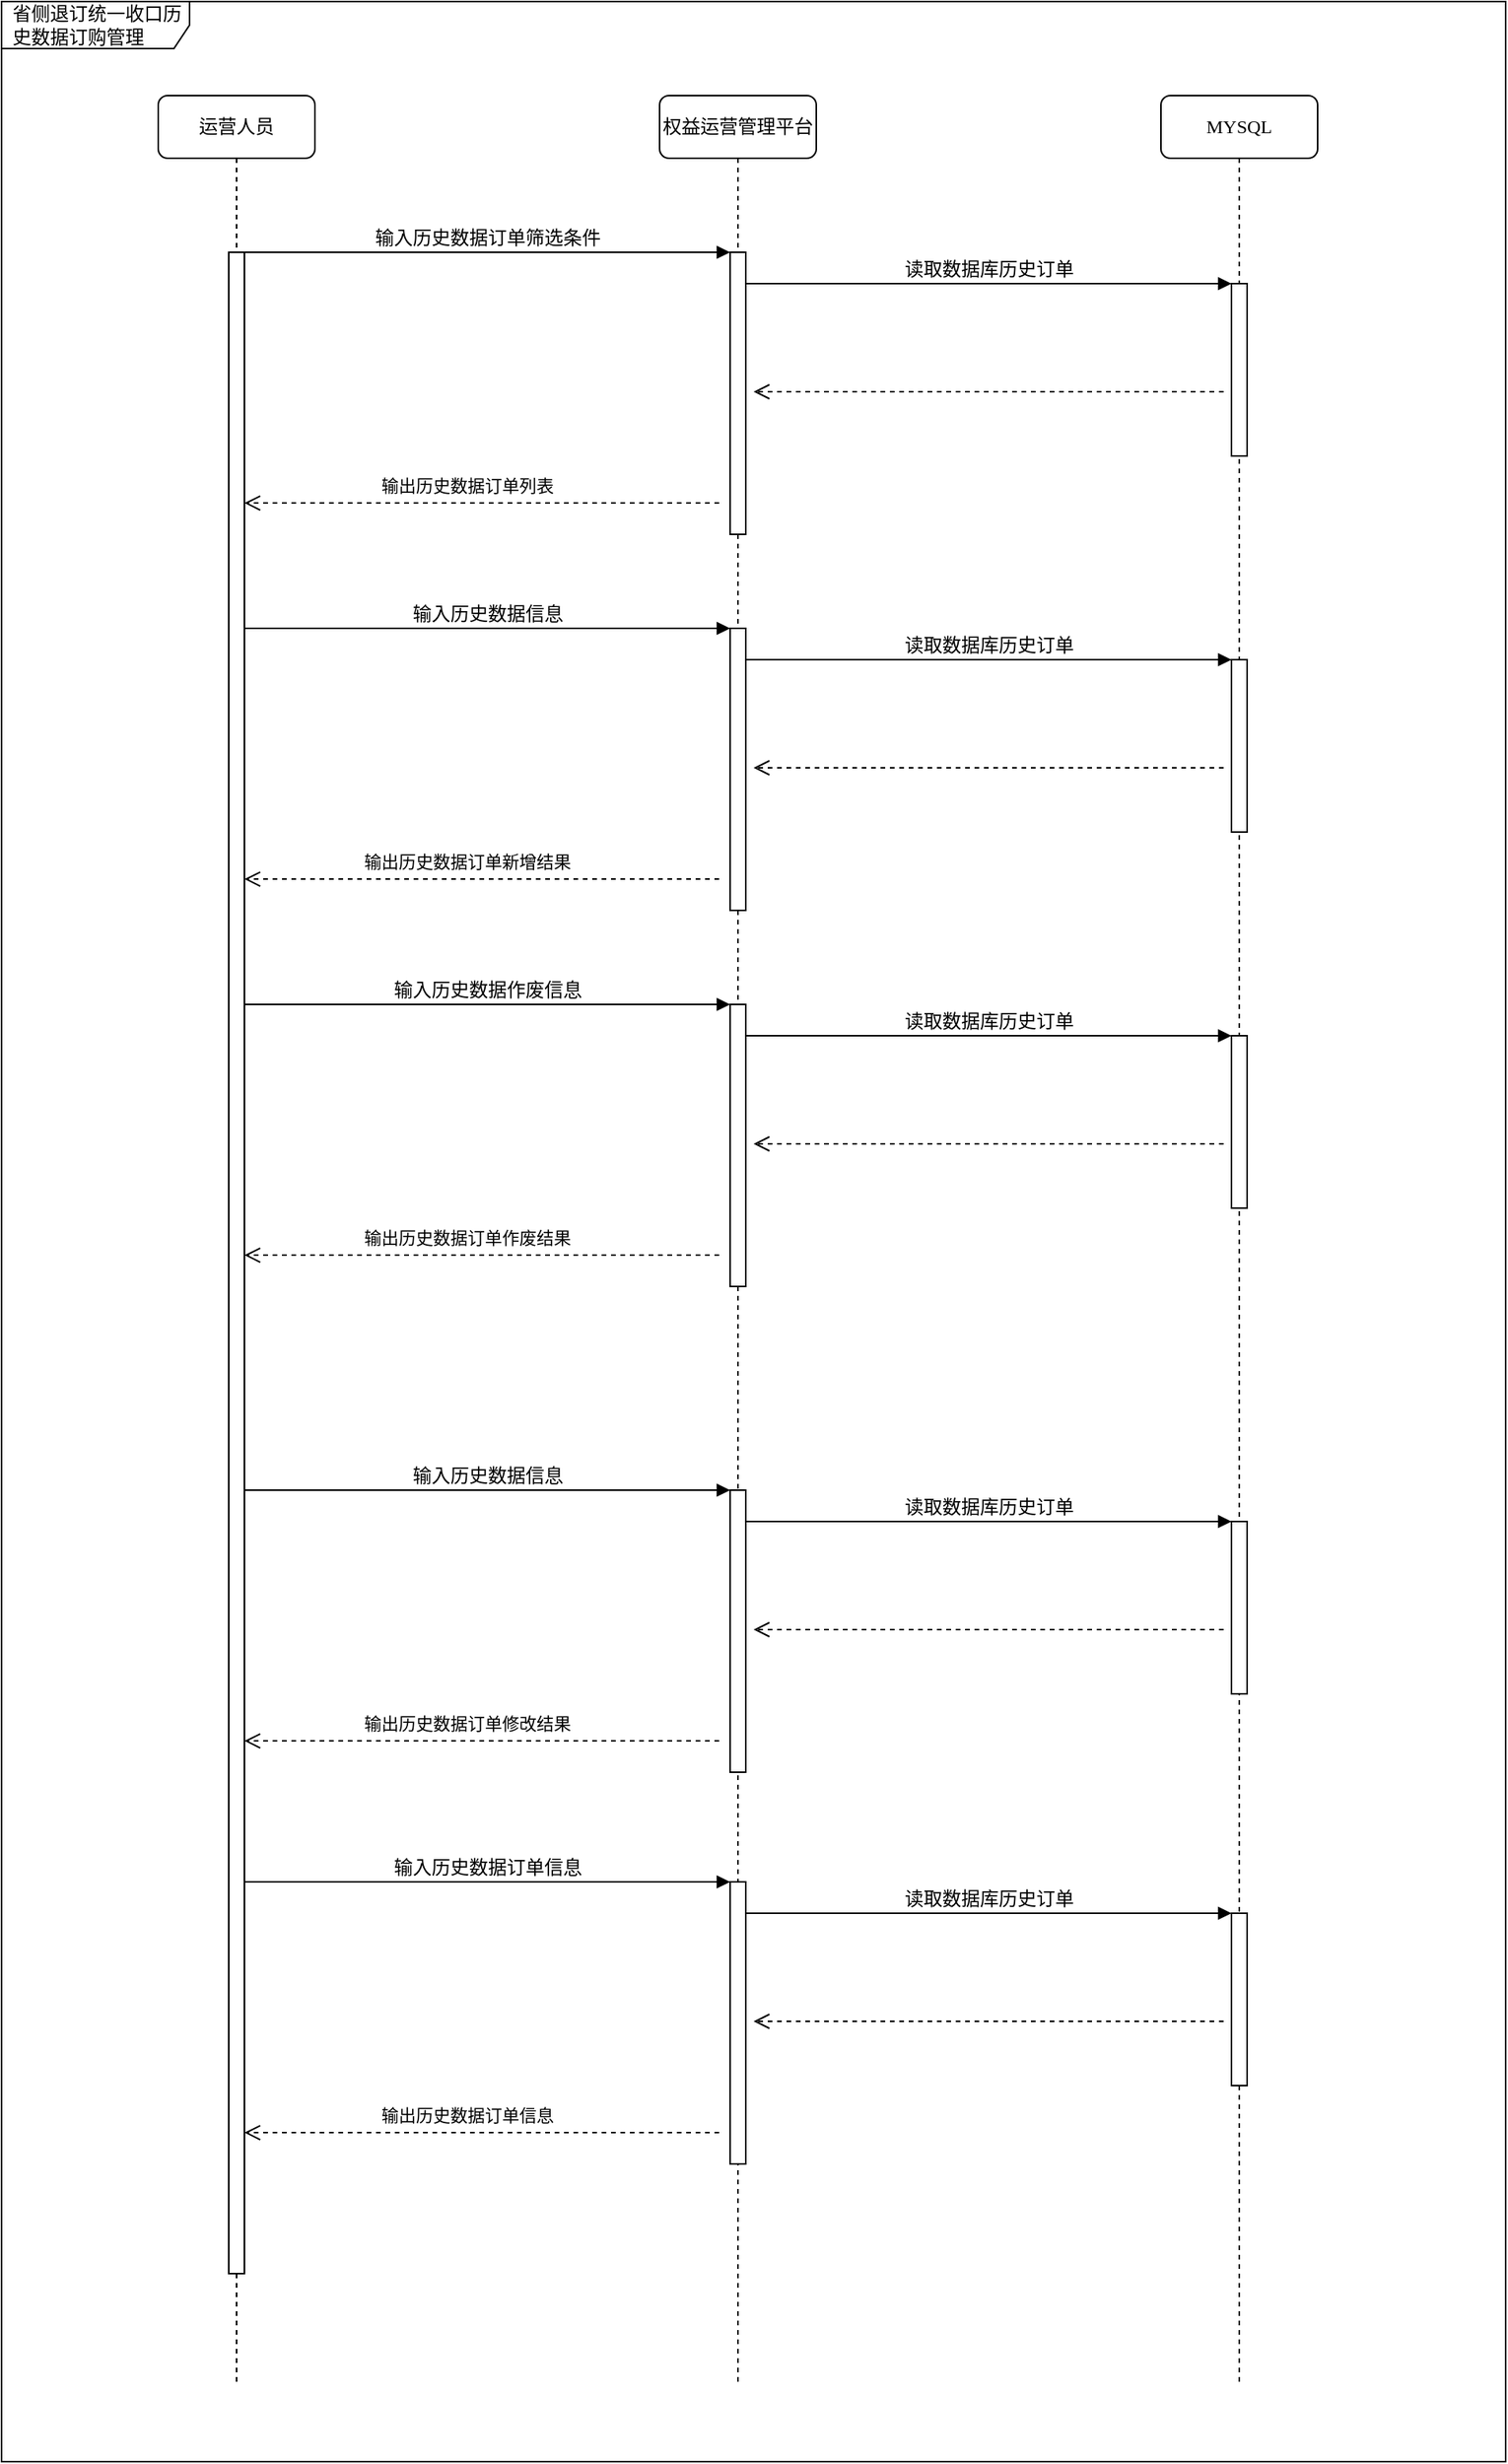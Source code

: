 <mxfile version="14.4.3" type="github" pages="2">
  <diagram name="省侧退订统一收口历史数据订购管理" id="13e1069c-82ec-6db2-03f1-153e76fe0fe0">
    <mxGraphModel dx="1182" dy="582" grid="1" gridSize="10" guides="1" tooltips="1" connect="1" arrows="1" fold="1" page="1" pageScale="1" pageWidth="1100" pageHeight="850" background="#ffffff" math="0" shadow="0">
      <root>
        <mxCell id="0" />
        <mxCell id="1" parent="0" />
        <mxCell id="ezzfiKeEvcACdHflJw4L-56" value="权益运营管理平台" style="shape=umlLifeline;perimeter=lifelinePerimeter;whiteSpace=wrap;html=1;container=1;collapsible=0;recursiveResize=0;outlineConnect=0;rounded=1;shadow=0;comic=0;labelBackgroundColor=none;strokeWidth=1;fontFamily=Verdana;fontSize=12;align=center;" vertex="1" parent="1">
          <mxGeometry x="500" y="80" width="100" height="1460" as="geometry" />
        </mxCell>
        <mxCell id="ezzfiKeEvcACdHflJw4L-57" value="" style="html=1;points=[];perimeter=orthogonalPerimeter;rounded=0;shadow=0;comic=0;labelBackgroundColor=none;strokeWidth=1;fontFamily=Verdana;fontSize=12;align=center;" vertex="1" parent="ezzfiKeEvcACdHflJw4L-56">
          <mxGeometry x="45" y="100" width="10" height="180" as="geometry" />
        </mxCell>
        <mxCell id="ezzfiKeEvcACdHflJw4L-58" value="MYSQL" style="shape=umlLifeline;perimeter=lifelinePerimeter;whiteSpace=wrap;html=1;container=1;collapsible=0;recursiveResize=0;outlineConnect=0;rounded=1;shadow=0;comic=0;labelBackgroundColor=none;strokeWidth=1;fontFamily=Verdana;fontSize=12;align=center;" vertex="1" parent="1">
          <mxGeometry x="820" y="80" width="100" height="1460" as="geometry" />
        </mxCell>
        <mxCell id="ezzfiKeEvcACdHflJw4L-59" value="" style="html=1;points=[];perimeter=orthogonalPerimeter;rounded=0;shadow=0;comic=0;labelBackgroundColor=none;strokeWidth=1;fontFamily=Verdana;fontSize=12;align=center;" vertex="1" parent="ezzfiKeEvcACdHflJw4L-58">
          <mxGeometry x="45" y="120" width="10" height="110" as="geometry" />
        </mxCell>
        <mxCell id="ezzfiKeEvcACdHflJw4L-60" value="运营人员" style="shape=umlLifeline;perimeter=lifelinePerimeter;whiteSpace=wrap;html=1;container=1;collapsible=0;recursiveResize=0;outlineConnect=0;rounded=1;shadow=0;comic=0;labelBackgroundColor=none;strokeWidth=1;fontFamily=Verdana;fontSize=12;align=center;" vertex="1" parent="1">
          <mxGeometry x="180" y="80" width="100" height="1460" as="geometry" />
        </mxCell>
        <mxCell id="ezzfiKeEvcACdHflJw4L-61" value="" style="html=1;points=[];perimeter=orthogonalPerimeter;rounded=0;shadow=0;comic=0;labelBackgroundColor=none;strokeWidth=1;fontFamily=Verdana;fontSize=12;align=center;" vertex="1" parent="ezzfiKeEvcACdHflJw4L-60">
          <mxGeometry x="45" y="100" width="10" height="1290" as="geometry" />
        </mxCell>
        <mxCell id="ezzfiKeEvcACdHflJw4L-62" value="输入历史数据订单筛选条件" style="html=1;verticalAlign=bottom;endArrow=block;entryX=0;entryY=0;labelBackgroundColor=none;fontFamily=Verdana;fontSize=12;edgeStyle=elbowEdgeStyle;elbow=vertical;" edge="1" parent="1" source="ezzfiKeEvcACdHflJw4L-61" target="ezzfiKeEvcACdHflJw4L-57">
          <mxGeometry relative="1" as="geometry">
            <mxPoint x="480" y="190" as="sourcePoint" />
          </mxGeometry>
        </mxCell>
        <mxCell id="ezzfiKeEvcACdHflJw4L-63" value="读取数据库历史订单" style="html=1;verticalAlign=bottom;endArrow=block;entryX=0;entryY=0;labelBackgroundColor=none;fontFamily=Verdana;fontSize=12;edgeStyle=elbowEdgeStyle;elbow=vertical;" edge="1" parent="1" source="ezzfiKeEvcACdHflJw4L-57" target="ezzfiKeEvcACdHflJw4L-59">
          <mxGeometry relative="1" as="geometry">
            <mxPoint x="630" y="200" as="sourcePoint" />
          </mxGeometry>
        </mxCell>
        <mxCell id="ezzfiKeEvcACdHflJw4L-64" value="" style="html=1;verticalAlign=bottom;endArrow=open;dashed=1;endSize=8;" edge="1" parent="1">
          <mxGeometry relative="1" as="geometry">
            <mxPoint x="860" y="269" as="sourcePoint" />
            <mxPoint x="560" y="269" as="targetPoint" />
          </mxGeometry>
        </mxCell>
        <mxCell id="ezzfiKeEvcACdHflJw4L-65" value="" style="html=1;verticalAlign=bottom;endArrow=open;dashed=1;endSize=8;entryX=1.2;entryY=0.387;entryDx=0;entryDy=0;entryPerimeter=0;" edge="1" parent="1">
          <mxGeometry relative="1" as="geometry">
            <mxPoint x="538" y="340" as="sourcePoint" />
            <mxPoint x="235" y="340.01" as="targetPoint" />
          </mxGeometry>
        </mxCell>
        <mxCell id="ezzfiKeEvcACdHflJw4L-66" value="输出历史数据订单列表" style="edgeLabel;html=1;align=center;verticalAlign=middle;resizable=0;points=[];" vertex="1" connectable="0" parent="ezzfiKeEvcACdHflJw4L-65">
          <mxGeometry x="0.102" y="-1" relative="1" as="geometry">
            <mxPoint x="6" y="-10.01" as="offset" />
          </mxGeometry>
        </mxCell>
        <mxCell id="ezzfiKeEvcACdHflJw4L-67" value="" style="html=1;points=[];perimeter=orthogonalPerimeter;rounded=0;shadow=0;comic=0;labelBackgroundColor=none;strokeWidth=1;fontFamily=Verdana;fontSize=12;align=center;" vertex="1" parent="1">
          <mxGeometry x="545" y="420" width="10" height="180" as="geometry" />
        </mxCell>
        <mxCell id="ezzfiKeEvcACdHflJw4L-68" value="" style="html=1;points=[];perimeter=orthogonalPerimeter;rounded=0;shadow=0;comic=0;labelBackgroundColor=none;strokeWidth=1;fontFamily=Verdana;fontSize=12;align=center;" vertex="1" parent="1">
          <mxGeometry x="865" y="440" width="10" height="110" as="geometry" />
        </mxCell>
        <mxCell id="ezzfiKeEvcACdHflJw4L-69" value="输入历史数据信息" style="html=1;verticalAlign=bottom;endArrow=block;entryX=0;entryY=0;labelBackgroundColor=none;fontFamily=Verdana;fontSize=12;edgeStyle=elbowEdgeStyle;elbow=vertical;" edge="1" parent="1" target="ezzfiKeEvcACdHflJw4L-67">
          <mxGeometry relative="1" as="geometry">
            <mxPoint x="235" y="420" as="sourcePoint" />
          </mxGeometry>
        </mxCell>
        <mxCell id="ezzfiKeEvcACdHflJw4L-70" value="读取数据库历史订单" style="html=1;verticalAlign=bottom;endArrow=block;entryX=0;entryY=0;labelBackgroundColor=none;fontFamily=Verdana;fontSize=12;edgeStyle=elbowEdgeStyle;elbow=vertical;" edge="1" parent="1" source="ezzfiKeEvcACdHflJw4L-67" target="ezzfiKeEvcACdHflJw4L-68">
          <mxGeometry relative="1" as="geometry">
            <mxPoint x="630" y="440" as="sourcePoint" />
          </mxGeometry>
        </mxCell>
        <mxCell id="ezzfiKeEvcACdHflJw4L-71" value="" style="html=1;verticalAlign=bottom;endArrow=open;dashed=1;endSize=8;" edge="1" parent="1">
          <mxGeometry relative="1" as="geometry">
            <mxPoint x="860" y="509" as="sourcePoint" />
            <mxPoint x="560" y="509" as="targetPoint" />
          </mxGeometry>
        </mxCell>
        <mxCell id="ezzfiKeEvcACdHflJw4L-72" value="" style="html=1;verticalAlign=bottom;endArrow=open;dashed=1;endSize=8;entryX=1.2;entryY=0.387;entryDx=0;entryDy=0;entryPerimeter=0;" edge="1" parent="1">
          <mxGeometry relative="1" as="geometry">
            <mxPoint x="538" y="580" as="sourcePoint" />
            <mxPoint x="235" y="580.01" as="targetPoint" />
          </mxGeometry>
        </mxCell>
        <mxCell id="ezzfiKeEvcACdHflJw4L-73" value="输出历史数据订单新增结果" style="edgeLabel;html=1;align=center;verticalAlign=middle;resizable=0;points=[];" vertex="1" connectable="0" parent="ezzfiKeEvcACdHflJw4L-72">
          <mxGeometry x="0.102" y="-1" relative="1" as="geometry">
            <mxPoint x="6" y="-10.01" as="offset" />
          </mxGeometry>
        </mxCell>
        <mxCell id="ezzfiKeEvcACdHflJw4L-74" value="" style="html=1;points=[];perimeter=orthogonalPerimeter;rounded=0;shadow=0;comic=0;labelBackgroundColor=none;strokeWidth=1;fontFamily=Verdana;fontSize=12;align=center;" vertex="1" parent="1">
          <mxGeometry x="545" y="660" width="10" height="180" as="geometry" />
        </mxCell>
        <mxCell id="ezzfiKeEvcACdHflJw4L-75" value="" style="html=1;points=[];perimeter=orthogonalPerimeter;rounded=0;shadow=0;comic=0;labelBackgroundColor=none;strokeWidth=1;fontFamily=Verdana;fontSize=12;align=center;" vertex="1" parent="1">
          <mxGeometry x="865" y="680" width="10" height="110" as="geometry" />
        </mxCell>
        <mxCell id="ezzfiKeEvcACdHflJw4L-76" value="输入历史数据作废信息" style="html=1;verticalAlign=bottom;endArrow=block;entryX=0;entryY=0;labelBackgroundColor=none;fontFamily=Verdana;fontSize=12;edgeStyle=elbowEdgeStyle;elbow=vertical;" edge="1" parent="1" target="ezzfiKeEvcACdHflJw4L-74">
          <mxGeometry relative="1" as="geometry">
            <mxPoint x="235" y="660" as="sourcePoint" />
          </mxGeometry>
        </mxCell>
        <mxCell id="ezzfiKeEvcACdHflJw4L-77" value="读取数据库历史订单" style="html=1;verticalAlign=bottom;endArrow=block;entryX=0;entryY=0;labelBackgroundColor=none;fontFamily=Verdana;fontSize=12;edgeStyle=elbowEdgeStyle;elbow=vertical;" edge="1" parent="1" source="ezzfiKeEvcACdHflJw4L-74" target="ezzfiKeEvcACdHflJw4L-75">
          <mxGeometry relative="1" as="geometry">
            <mxPoint x="630" y="680" as="sourcePoint" />
          </mxGeometry>
        </mxCell>
        <mxCell id="ezzfiKeEvcACdHflJw4L-78" value="" style="html=1;verticalAlign=bottom;endArrow=open;dashed=1;endSize=8;" edge="1" parent="1">
          <mxGeometry relative="1" as="geometry">
            <mxPoint x="860" y="749" as="sourcePoint" />
            <mxPoint x="560" y="749" as="targetPoint" />
          </mxGeometry>
        </mxCell>
        <mxCell id="ezzfiKeEvcACdHflJw4L-79" value="" style="html=1;verticalAlign=bottom;endArrow=open;dashed=1;endSize=8;entryX=1.2;entryY=0.387;entryDx=0;entryDy=0;entryPerimeter=0;" edge="1" parent="1">
          <mxGeometry relative="1" as="geometry">
            <mxPoint x="538" y="820" as="sourcePoint" />
            <mxPoint x="235" y="820.01" as="targetPoint" />
          </mxGeometry>
        </mxCell>
        <mxCell id="ezzfiKeEvcACdHflJw4L-80" value="输出历史数据订单作废结果" style="edgeLabel;html=1;align=center;verticalAlign=middle;resizable=0;points=[];" vertex="1" connectable="0" parent="ezzfiKeEvcACdHflJw4L-79">
          <mxGeometry x="0.102" y="-1" relative="1" as="geometry">
            <mxPoint x="6" y="-10.01" as="offset" />
          </mxGeometry>
        </mxCell>
        <mxCell id="ezzfiKeEvcACdHflJw4L-88" value="" style="html=1;points=[];perimeter=orthogonalPerimeter;rounded=0;shadow=0;comic=0;labelBackgroundColor=none;strokeWidth=1;fontFamily=Verdana;fontSize=12;align=center;" vertex="1" parent="1">
          <mxGeometry x="545" y="970" width="10" height="180" as="geometry" />
        </mxCell>
        <mxCell id="ezzfiKeEvcACdHflJw4L-89" value="" style="html=1;points=[];perimeter=orthogonalPerimeter;rounded=0;shadow=0;comic=0;labelBackgroundColor=none;strokeWidth=1;fontFamily=Verdana;fontSize=12;align=center;" vertex="1" parent="1">
          <mxGeometry x="865" y="990" width="10" height="110" as="geometry" />
        </mxCell>
        <mxCell id="ezzfiKeEvcACdHflJw4L-90" value="输入历史数据信息" style="html=1;verticalAlign=bottom;endArrow=block;entryX=0;entryY=0;labelBackgroundColor=none;fontFamily=Verdana;fontSize=12;edgeStyle=elbowEdgeStyle;elbow=vertical;" edge="1" parent="1" target="ezzfiKeEvcACdHflJw4L-88">
          <mxGeometry relative="1" as="geometry">
            <mxPoint x="235" y="970" as="sourcePoint" />
          </mxGeometry>
        </mxCell>
        <mxCell id="ezzfiKeEvcACdHflJw4L-91" value="读取数据库历史订单" style="html=1;verticalAlign=bottom;endArrow=block;entryX=0;entryY=0;labelBackgroundColor=none;fontFamily=Verdana;fontSize=12;edgeStyle=elbowEdgeStyle;elbow=vertical;" edge="1" parent="1" source="ezzfiKeEvcACdHflJw4L-88" target="ezzfiKeEvcACdHflJw4L-89">
          <mxGeometry relative="1" as="geometry">
            <mxPoint x="630" y="990" as="sourcePoint" />
          </mxGeometry>
        </mxCell>
        <mxCell id="ezzfiKeEvcACdHflJw4L-92" value="" style="html=1;verticalAlign=bottom;endArrow=open;dashed=1;endSize=8;" edge="1" parent="1">
          <mxGeometry relative="1" as="geometry">
            <mxPoint x="860" y="1059" as="sourcePoint" />
            <mxPoint x="560" y="1059" as="targetPoint" />
          </mxGeometry>
        </mxCell>
        <mxCell id="ezzfiKeEvcACdHflJw4L-93" value="" style="html=1;verticalAlign=bottom;endArrow=open;dashed=1;endSize=8;entryX=1.2;entryY=0.387;entryDx=0;entryDy=0;entryPerimeter=0;" edge="1" parent="1">
          <mxGeometry relative="1" as="geometry">
            <mxPoint x="538" y="1130" as="sourcePoint" />
            <mxPoint x="235" y="1130.01" as="targetPoint" />
          </mxGeometry>
        </mxCell>
        <mxCell id="ezzfiKeEvcACdHflJw4L-94" value="输出历史数据订单修改结果" style="edgeLabel;html=1;align=center;verticalAlign=middle;resizable=0;points=[];" vertex="1" connectable="0" parent="ezzfiKeEvcACdHflJw4L-93">
          <mxGeometry x="0.102" y="-1" relative="1" as="geometry">
            <mxPoint x="6" y="-10.01" as="offset" />
          </mxGeometry>
        </mxCell>
        <mxCell id="ezzfiKeEvcACdHflJw4L-95" value="" style="html=1;points=[];perimeter=orthogonalPerimeter;rounded=0;shadow=0;comic=0;labelBackgroundColor=none;strokeWidth=1;fontFamily=Verdana;fontSize=12;align=center;" vertex="1" parent="1">
          <mxGeometry x="545" y="1220" width="10" height="180" as="geometry" />
        </mxCell>
        <mxCell id="ezzfiKeEvcACdHflJw4L-96" value="" style="html=1;points=[];perimeter=orthogonalPerimeter;rounded=0;shadow=0;comic=0;labelBackgroundColor=none;strokeWidth=1;fontFamily=Verdana;fontSize=12;align=center;" vertex="1" parent="1">
          <mxGeometry x="865" y="1240" width="10" height="110" as="geometry" />
        </mxCell>
        <mxCell id="ezzfiKeEvcACdHflJw4L-97" value="输入历史数据订单信息" style="html=1;verticalAlign=bottom;endArrow=block;entryX=0;entryY=0;labelBackgroundColor=none;fontFamily=Verdana;fontSize=12;edgeStyle=elbowEdgeStyle;elbow=vertical;" edge="1" parent="1" target="ezzfiKeEvcACdHflJw4L-95">
          <mxGeometry relative="1" as="geometry">
            <mxPoint x="235" y="1220" as="sourcePoint" />
          </mxGeometry>
        </mxCell>
        <mxCell id="ezzfiKeEvcACdHflJw4L-98" value="读取数据库历史订单" style="html=1;verticalAlign=bottom;endArrow=block;entryX=0;entryY=0;labelBackgroundColor=none;fontFamily=Verdana;fontSize=12;edgeStyle=elbowEdgeStyle;elbow=vertical;" edge="1" parent="1" source="ezzfiKeEvcACdHflJw4L-95" target="ezzfiKeEvcACdHflJw4L-96">
          <mxGeometry relative="1" as="geometry">
            <mxPoint x="630" y="1240" as="sourcePoint" />
          </mxGeometry>
        </mxCell>
        <mxCell id="ezzfiKeEvcACdHflJw4L-99" value="" style="html=1;verticalAlign=bottom;endArrow=open;dashed=1;endSize=8;" edge="1" parent="1">
          <mxGeometry relative="1" as="geometry">
            <mxPoint x="860" y="1309" as="sourcePoint" />
            <mxPoint x="560" y="1309" as="targetPoint" />
          </mxGeometry>
        </mxCell>
        <mxCell id="ezzfiKeEvcACdHflJw4L-100" value="" style="html=1;verticalAlign=bottom;endArrow=open;dashed=1;endSize=8;entryX=1.2;entryY=0.387;entryDx=0;entryDy=0;entryPerimeter=0;" edge="1" parent="1">
          <mxGeometry relative="1" as="geometry">
            <mxPoint x="538" y="1380" as="sourcePoint" />
            <mxPoint x="235" y="1380.01" as="targetPoint" />
          </mxGeometry>
        </mxCell>
        <mxCell id="ezzfiKeEvcACdHflJw4L-101" value="输出历史数据订单信息" style="edgeLabel;html=1;align=center;verticalAlign=middle;resizable=0;points=[];" vertex="1" connectable="0" parent="ezzfiKeEvcACdHflJw4L-100">
          <mxGeometry x="0.102" y="-1" relative="1" as="geometry">
            <mxPoint x="6" y="-10.01" as="offset" />
          </mxGeometry>
        </mxCell>
        <mxCell id="ezzfiKeEvcACdHflJw4L-102" value="省侧退订统一收口历史数据订购管理" style="shape=umlFrame;whiteSpace=wrap;html=1;width=120;height=30;boundedLbl=1;verticalAlign=middle;align=left;spacingLeft=5;" vertex="1" parent="1">
          <mxGeometry x="80" y="20" width="960" height="1570" as="geometry" />
        </mxCell>
      </root>
    </mxGraphModel>
  </diagram>
  <diagram id="xLAirmG-I43KCN7ztLI0" name="省侧退订统一收口历史数据退订管理">
    <mxGraphModel dx="942" dy="582" grid="1" gridSize="10" guides="1" tooltips="1" connect="1" arrows="1" fold="1" page="1" pageScale="1" pageWidth="827" pageHeight="1169" math="0" shadow="0">
      <root>
        <mxCell id="xNU2xlGZiLTHUR20zCa_-0" />
        <mxCell id="xNU2xlGZiLTHUR20zCa_-1" parent="xNU2xlGZiLTHUR20zCa_-0" />
        <mxCell id="HHqh9khGwTxylts2akaw-39" value="省侧退订统一收口历史数据退订管理" style="shape=umlFrame;whiteSpace=wrap;html=1;width=120;height=30;boundedLbl=1;verticalAlign=middle;align=left;spacingLeft=5;" vertex="1" parent="xNU2xlGZiLTHUR20zCa_-1">
          <mxGeometry x="80" y="20" width="960" height="1550" as="geometry" />
        </mxCell>
        <mxCell id="HHqh9khGwTxylts2akaw-0" value="权益运营管理平台" style="shape=umlLifeline;perimeter=lifelinePerimeter;whiteSpace=wrap;html=1;container=1;collapsible=0;recursiveResize=0;outlineConnect=0;rounded=1;shadow=0;comic=0;labelBackgroundColor=none;strokeWidth=1;fontFamily=Verdana;fontSize=12;align=center;" vertex="1" parent="xNU2xlGZiLTHUR20zCa_-1">
          <mxGeometry x="500" y="80" width="100" height="1460" as="geometry" />
        </mxCell>
        <mxCell id="HHqh9khGwTxylts2akaw-1" value="" style="html=1;points=[];perimeter=orthogonalPerimeter;rounded=0;shadow=0;comic=0;labelBackgroundColor=none;strokeWidth=1;fontFamily=Verdana;fontSize=12;align=center;" vertex="1" parent="HHqh9khGwTxylts2akaw-0">
          <mxGeometry x="45" y="100" width="10" height="180" as="geometry" />
        </mxCell>
        <mxCell id="HHqh9khGwTxylts2akaw-2" value="MYSQL" style="shape=umlLifeline;perimeter=lifelinePerimeter;whiteSpace=wrap;html=1;container=1;collapsible=0;recursiveResize=0;outlineConnect=0;rounded=1;shadow=0;comic=0;labelBackgroundColor=none;strokeWidth=1;fontFamily=Verdana;fontSize=12;align=center;" vertex="1" parent="xNU2xlGZiLTHUR20zCa_-1">
          <mxGeometry x="820" y="80" width="100" height="1460" as="geometry" />
        </mxCell>
        <mxCell id="HHqh9khGwTxylts2akaw-3" value="" style="html=1;points=[];perimeter=orthogonalPerimeter;rounded=0;shadow=0;comic=0;labelBackgroundColor=none;strokeWidth=1;fontFamily=Verdana;fontSize=12;align=center;" vertex="1" parent="HHqh9khGwTxylts2akaw-2">
          <mxGeometry x="45" y="120" width="10" height="110" as="geometry" />
        </mxCell>
        <mxCell id="HHqh9khGwTxylts2akaw-4" value="运营人员" style="shape=umlLifeline;perimeter=lifelinePerimeter;whiteSpace=wrap;html=1;container=1;collapsible=0;recursiveResize=0;outlineConnect=0;rounded=1;shadow=0;comic=0;labelBackgroundColor=none;strokeWidth=1;fontFamily=Verdana;fontSize=12;align=center;" vertex="1" parent="xNU2xlGZiLTHUR20zCa_-1">
          <mxGeometry x="180" y="80" width="100" height="1460" as="geometry" />
        </mxCell>
        <mxCell id="HHqh9khGwTxylts2akaw-5" value="" style="html=1;points=[];perimeter=orthogonalPerimeter;rounded=0;shadow=0;comic=0;labelBackgroundColor=none;strokeWidth=1;fontFamily=Verdana;fontSize=12;align=center;" vertex="1" parent="HHqh9khGwTxylts2akaw-4">
          <mxGeometry x="45" y="100" width="10" height="1290" as="geometry" />
        </mxCell>
        <mxCell id="HHqh9khGwTxylts2akaw-6" value="输入历史数据退订订单筛选条件" style="html=1;verticalAlign=bottom;endArrow=block;entryX=0;entryY=0;labelBackgroundColor=none;fontFamily=Verdana;fontSize=12;edgeStyle=elbowEdgeStyle;elbow=vertical;" edge="1" parent="xNU2xlGZiLTHUR20zCa_-1" source="HHqh9khGwTxylts2akaw-5" target="HHqh9khGwTxylts2akaw-1">
          <mxGeometry relative="1" as="geometry">
            <mxPoint x="480" y="190" as="sourcePoint" />
          </mxGeometry>
        </mxCell>
        <mxCell id="HHqh9khGwTxylts2akaw-7" value="读取数据库历史订单" style="html=1;verticalAlign=bottom;endArrow=block;entryX=0;entryY=0;labelBackgroundColor=none;fontFamily=Verdana;fontSize=12;edgeStyle=elbowEdgeStyle;elbow=vertical;" edge="1" parent="xNU2xlGZiLTHUR20zCa_-1" source="HHqh9khGwTxylts2akaw-1" target="HHqh9khGwTxylts2akaw-3">
          <mxGeometry relative="1" as="geometry">
            <mxPoint x="630" y="200" as="sourcePoint" />
          </mxGeometry>
        </mxCell>
        <mxCell id="HHqh9khGwTxylts2akaw-8" value="" style="html=1;verticalAlign=bottom;endArrow=open;dashed=1;endSize=8;" edge="1" parent="xNU2xlGZiLTHUR20zCa_-1">
          <mxGeometry relative="1" as="geometry">
            <mxPoint x="860" y="269" as="sourcePoint" />
            <mxPoint x="560" y="269" as="targetPoint" />
          </mxGeometry>
        </mxCell>
        <mxCell id="HHqh9khGwTxylts2akaw-9" value="" style="html=1;verticalAlign=bottom;endArrow=open;dashed=1;endSize=8;entryX=1.2;entryY=0.387;entryDx=0;entryDy=0;entryPerimeter=0;" edge="1" parent="xNU2xlGZiLTHUR20zCa_-1">
          <mxGeometry relative="1" as="geometry">
            <mxPoint x="538" y="340" as="sourcePoint" />
            <mxPoint x="235" y="340.01" as="targetPoint" />
          </mxGeometry>
        </mxCell>
        <mxCell id="HHqh9khGwTxylts2akaw-10" value="输出历史数据退订订单列表" style="edgeLabel;html=1;align=center;verticalAlign=middle;resizable=0;points=[];" vertex="1" connectable="0" parent="HHqh9khGwTxylts2akaw-9">
          <mxGeometry x="0.102" y="-1" relative="1" as="geometry">
            <mxPoint x="6" y="-10.01" as="offset" />
          </mxGeometry>
        </mxCell>
        <mxCell id="HHqh9khGwTxylts2akaw-11" value="" style="html=1;points=[];perimeter=orthogonalPerimeter;rounded=0;shadow=0;comic=0;labelBackgroundColor=none;strokeWidth=1;fontFamily=Verdana;fontSize=12;align=center;" vertex="1" parent="xNU2xlGZiLTHUR20zCa_-1">
          <mxGeometry x="545" y="420" width="10" height="180" as="geometry" />
        </mxCell>
        <mxCell id="HHqh9khGwTxylts2akaw-12" value="" style="html=1;points=[];perimeter=orthogonalPerimeter;rounded=0;shadow=0;comic=0;labelBackgroundColor=none;strokeWidth=1;fontFamily=Verdana;fontSize=12;align=center;" vertex="1" parent="xNU2xlGZiLTHUR20zCa_-1">
          <mxGeometry x="865" y="440" width="10" height="110" as="geometry" />
        </mxCell>
        <mxCell id="HHqh9khGwTxylts2akaw-13" value="输入历史数据退订信息" style="html=1;verticalAlign=bottom;endArrow=block;entryX=0;entryY=0;labelBackgroundColor=none;fontFamily=Verdana;fontSize=12;edgeStyle=elbowEdgeStyle;elbow=vertical;" edge="1" parent="xNU2xlGZiLTHUR20zCa_-1" target="HHqh9khGwTxylts2akaw-11">
          <mxGeometry relative="1" as="geometry">
            <mxPoint x="235" y="420" as="sourcePoint" />
          </mxGeometry>
        </mxCell>
        <mxCell id="HHqh9khGwTxylts2akaw-14" value="读取数据库历史订单" style="html=1;verticalAlign=bottom;endArrow=block;entryX=0;entryY=0;labelBackgroundColor=none;fontFamily=Verdana;fontSize=12;edgeStyle=elbowEdgeStyle;elbow=vertical;" edge="1" parent="xNU2xlGZiLTHUR20zCa_-1" source="HHqh9khGwTxylts2akaw-11" target="HHqh9khGwTxylts2akaw-12">
          <mxGeometry relative="1" as="geometry">
            <mxPoint x="630" y="440" as="sourcePoint" />
          </mxGeometry>
        </mxCell>
        <mxCell id="HHqh9khGwTxylts2akaw-15" value="" style="html=1;verticalAlign=bottom;endArrow=open;dashed=1;endSize=8;" edge="1" parent="xNU2xlGZiLTHUR20zCa_-1">
          <mxGeometry relative="1" as="geometry">
            <mxPoint x="860" y="509" as="sourcePoint" />
            <mxPoint x="560" y="509" as="targetPoint" />
          </mxGeometry>
        </mxCell>
        <mxCell id="HHqh9khGwTxylts2akaw-16" value="" style="html=1;verticalAlign=bottom;endArrow=open;dashed=1;endSize=8;entryX=1.2;entryY=0.387;entryDx=0;entryDy=0;entryPerimeter=0;" edge="1" parent="xNU2xlGZiLTHUR20zCa_-1">
          <mxGeometry relative="1" as="geometry">
            <mxPoint x="538" y="580" as="sourcePoint" />
            <mxPoint x="235" y="580.01" as="targetPoint" />
          </mxGeometry>
        </mxCell>
        <mxCell id="HHqh9khGwTxylts2akaw-17" value="输出历史数据退订订单新增结果" style="edgeLabel;html=1;align=center;verticalAlign=middle;resizable=0;points=[];" vertex="1" connectable="0" parent="HHqh9khGwTxylts2akaw-16">
          <mxGeometry x="0.102" y="-1" relative="1" as="geometry">
            <mxPoint x="6" y="-10.01" as="offset" />
          </mxGeometry>
        </mxCell>
        <mxCell id="HHqh9khGwTxylts2akaw-18" value="" style="html=1;points=[];perimeter=orthogonalPerimeter;rounded=0;shadow=0;comic=0;labelBackgroundColor=none;strokeWidth=1;fontFamily=Verdana;fontSize=12;align=center;" vertex="1" parent="xNU2xlGZiLTHUR20zCa_-1">
          <mxGeometry x="545" y="660" width="10" height="180" as="geometry" />
        </mxCell>
        <mxCell id="HHqh9khGwTxylts2akaw-19" value="" style="html=1;points=[];perimeter=orthogonalPerimeter;rounded=0;shadow=0;comic=0;labelBackgroundColor=none;strokeWidth=1;fontFamily=Verdana;fontSize=12;align=center;" vertex="1" parent="xNU2xlGZiLTHUR20zCa_-1">
          <mxGeometry x="865" y="680" width="10" height="110" as="geometry" />
        </mxCell>
        <mxCell id="HHqh9khGwTxylts2akaw-20" value="输入历史数据退订作废信息" style="html=1;verticalAlign=bottom;endArrow=block;entryX=0;entryY=0;labelBackgroundColor=none;fontFamily=Verdana;fontSize=12;edgeStyle=elbowEdgeStyle;elbow=vertical;" edge="1" parent="xNU2xlGZiLTHUR20zCa_-1" target="HHqh9khGwTxylts2akaw-18">
          <mxGeometry relative="1" as="geometry">
            <mxPoint x="235" y="660" as="sourcePoint" />
          </mxGeometry>
        </mxCell>
        <mxCell id="HHqh9khGwTxylts2akaw-21" value="读取数据库历史订单" style="html=1;verticalAlign=bottom;endArrow=block;entryX=0;entryY=0;labelBackgroundColor=none;fontFamily=Verdana;fontSize=12;edgeStyle=elbowEdgeStyle;elbow=vertical;" edge="1" parent="xNU2xlGZiLTHUR20zCa_-1" source="HHqh9khGwTxylts2akaw-18" target="HHqh9khGwTxylts2akaw-19">
          <mxGeometry relative="1" as="geometry">
            <mxPoint x="630" y="680" as="sourcePoint" />
          </mxGeometry>
        </mxCell>
        <mxCell id="HHqh9khGwTxylts2akaw-22" value="" style="html=1;verticalAlign=bottom;endArrow=open;dashed=1;endSize=8;" edge="1" parent="xNU2xlGZiLTHUR20zCa_-1">
          <mxGeometry relative="1" as="geometry">
            <mxPoint x="860" y="749" as="sourcePoint" />
            <mxPoint x="560" y="749" as="targetPoint" />
          </mxGeometry>
        </mxCell>
        <mxCell id="HHqh9khGwTxylts2akaw-23" value="" style="html=1;verticalAlign=bottom;endArrow=open;dashed=1;endSize=8;entryX=1.2;entryY=0.387;entryDx=0;entryDy=0;entryPerimeter=0;" edge="1" parent="xNU2xlGZiLTHUR20zCa_-1">
          <mxGeometry relative="1" as="geometry">
            <mxPoint x="538" y="820" as="sourcePoint" />
            <mxPoint x="235" y="820.01" as="targetPoint" />
          </mxGeometry>
        </mxCell>
        <mxCell id="HHqh9khGwTxylts2akaw-24" value="输出历史数据退订订单作废结果" style="edgeLabel;html=1;align=center;verticalAlign=middle;resizable=0;points=[];" vertex="1" connectable="0" parent="HHqh9khGwTxylts2akaw-23">
          <mxGeometry x="0.102" y="-1" relative="1" as="geometry">
            <mxPoint x="6" y="-10.01" as="offset" />
          </mxGeometry>
        </mxCell>
        <mxCell id="HHqh9khGwTxylts2akaw-25" value="" style="html=1;points=[];perimeter=orthogonalPerimeter;rounded=0;shadow=0;comic=0;labelBackgroundColor=none;strokeWidth=1;fontFamily=Verdana;fontSize=12;align=center;" vertex="1" parent="xNU2xlGZiLTHUR20zCa_-1">
          <mxGeometry x="545" y="970" width="10" height="180" as="geometry" />
        </mxCell>
        <mxCell id="HHqh9khGwTxylts2akaw-26" value="" style="html=1;points=[];perimeter=orthogonalPerimeter;rounded=0;shadow=0;comic=0;labelBackgroundColor=none;strokeWidth=1;fontFamily=Verdana;fontSize=12;align=center;" vertex="1" parent="xNU2xlGZiLTHUR20zCa_-1">
          <mxGeometry x="865" y="990" width="10" height="110" as="geometry" />
        </mxCell>
        <mxCell id="HHqh9khGwTxylts2akaw-27" value="输入历史数据退订信息" style="html=1;verticalAlign=bottom;endArrow=block;entryX=0;entryY=0;labelBackgroundColor=none;fontFamily=Verdana;fontSize=12;edgeStyle=elbowEdgeStyle;elbow=vertical;" edge="1" parent="xNU2xlGZiLTHUR20zCa_-1" target="HHqh9khGwTxylts2akaw-25">
          <mxGeometry relative="1" as="geometry">
            <mxPoint x="235" y="970" as="sourcePoint" />
          </mxGeometry>
        </mxCell>
        <mxCell id="HHqh9khGwTxylts2akaw-28" value="读取数据库历史订单" style="html=1;verticalAlign=bottom;endArrow=block;entryX=0;entryY=0;labelBackgroundColor=none;fontFamily=Verdana;fontSize=12;edgeStyle=elbowEdgeStyle;elbow=vertical;" edge="1" parent="xNU2xlGZiLTHUR20zCa_-1" source="HHqh9khGwTxylts2akaw-25" target="HHqh9khGwTxylts2akaw-26">
          <mxGeometry relative="1" as="geometry">
            <mxPoint x="630" y="990" as="sourcePoint" />
          </mxGeometry>
        </mxCell>
        <mxCell id="HHqh9khGwTxylts2akaw-29" value="" style="html=1;verticalAlign=bottom;endArrow=open;dashed=1;endSize=8;" edge="1" parent="xNU2xlGZiLTHUR20zCa_-1">
          <mxGeometry relative="1" as="geometry">
            <mxPoint x="860" y="1059" as="sourcePoint" />
            <mxPoint x="560" y="1059" as="targetPoint" />
          </mxGeometry>
        </mxCell>
        <mxCell id="HHqh9khGwTxylts2akaw-30" value="" style="html=1;verticalAlign=bottom;endArrow=open;dashed=1;endSize=8;entryX=1.2;entryY=0.387;entryDx=0;entryDy=0;entryPerimeter=0;" edge="1" parent="xNU2xlGZiLTHUR20zCa_-1">
          <mxGeometry relative="1" as="geometry">
            <mxPoint x="538" y="1130" as="sourcePoint" />
            <mxPoint x="235" y="1130.01" as="targetPoint" />
          </mxGeometry>
        </mxCell>
        <mxCell id="HHqh9khGwTxylts2akaw-31" value="输出历史数据退订订单修改结果" style="edgeLabel;html=1;align=center;verticalAlign=middle;resizable=0;points=[];" vertex="1" connectable="0" parent="HHqh9khGwTxylts2akaw-30">
          <mxGeometry x="0.102" y="-1" relative="1" as="geometry">
            <mxPoint x="6" y="-10.01" as="offset" />
          </mxGeometry>
        </mxCell>
        <mxCell id="HHqh9khGwTxylts2akaw-32" value="" style="html=1;points=[];perimeter=orthogonalPerimeter;rounded=0;shadow=0;comic=0;labelBackgroundColor=none;strokeWidth=1;fontFamily=Verdana;fontSize=12;align=center;" vertex="1" parent="xNU2xlGZiLTHUR20zCa_-1">
          <mxGeometry x="545" y="1220" width="10" height="180" as="geometry" />
        </mxCell>
        <mxCell id="HHqh9khGwTxylts2akaw-33" value="" style="html=1;points=[];perimeter=orthogonalPerimeter;rounded=0;shadow=0;comic=0;labelBackgroundColor=none;strokeWidth=1;fontFamily=Verdana;fontSize=12;align=center;" vertex="1" parent="xNU2xlGZiLTHUR20zCa_-1">
          <mxGeometry x="865" y="1240" width="10" height="110" as="geometry" />
        </mxCell>
        <mxCell id="HHqh9khGwTxylts2akaw-34" value="输入历史数据退订订单信息" style="html=1;verticalAlign=bottom;endArrow=block;entryX=0;entryY=0;labelBackgroundColor=none;fontFamily=Verdana;fontSize=12;edgeStyle=elbowEdgeStyle;elbow=vertical;" edge="1" parent="xNU2xlGZiLTHUR20zCa_-1" target="HHqh9khGwTxylts2akaw-32">
          <mxGeometry relative="1" as="geometry">
            <mxPoint x="235" y="1220" as="sourcePoint" />
          </mxGeometry>
        </mxCell>
        <mxCell id="HHqh9khGwTxylts2akaw-35" value="读取数据库历史订单" style="html=1;verticalAlign=bottom;endArrow=block;entryX=0;entryY=0;labelBackgroundColor=none;fontFamily=Verdana;fontSize=12;edgeStyle=elbowEdgeStyle;elbow=vertical;" edge="1" parent="xNU2xlGZiLTHUR20zCa_-1" source="HHqh9khGwTxylts2akaw-32" target="HHqh9khGwTxylts2akaw-33">
          <mxGeometry relative="1" as="geometry">
            <mxPoint x="630" y="1240" as="sourcePoint" />
          </mxGeometry>
        </mxCell>
        <mxCell id="HHqh9khGwTxylts2akaw-36" value="" style="html=1;verticalAlign=bottom;endArrow=open;dashed=1;endSize=8;" edge="1" parent="xNU2xlGZiLTHUR20zCa_-1">
          <mxGeometry relative="1" as="geometry">
            <mxPoint x="860" y="1309" as="sourcePoint" />
            <mxPoint x="560" y="1309" as="targetPoint" />
          </mxGeometry>
        </mxCell>
        <mxCell id="HHqh9khGwTxylts2akaw-37" value="" style="html=1;verticalAlign=bottom;endArrow=open;dashed=1;endSize=8;entryX=1.2;entryY=0.387;entryDx=0;entryDy=0;entryPerimeter=0;" edge="1" parent="xNU2xlGZiLTHUR20zCa_-1">
          <mxGeometry relative="1" as="geometry">
            <mxPoint x="538" y="1380" as="sourcePoint" />
            <mxPoint x="235" y="1380.01" as="targetPoint" />
          </mxGeometry>
        </mxCell>
        <mxCell id="HHqh9khGwTxylts2akaw-38" value="输出历史数据退订订单信息" style="edgeLabel;html=1;align=center;verticalAlign=middle;resizable=0;points=[];" vertex="1" connectable="0" parent="HHqh9khGwTxylts2akaw-37">
          <mxGeometry x="0.102" y="-1" relative="1" as="geometry">
            <mxPoint x="6" y="-10.01" as="offset" />
          </mxGeometry>
        </mxCell>
      </root>
    </mxGraphModel>
  </diagram>
</mxfile>
